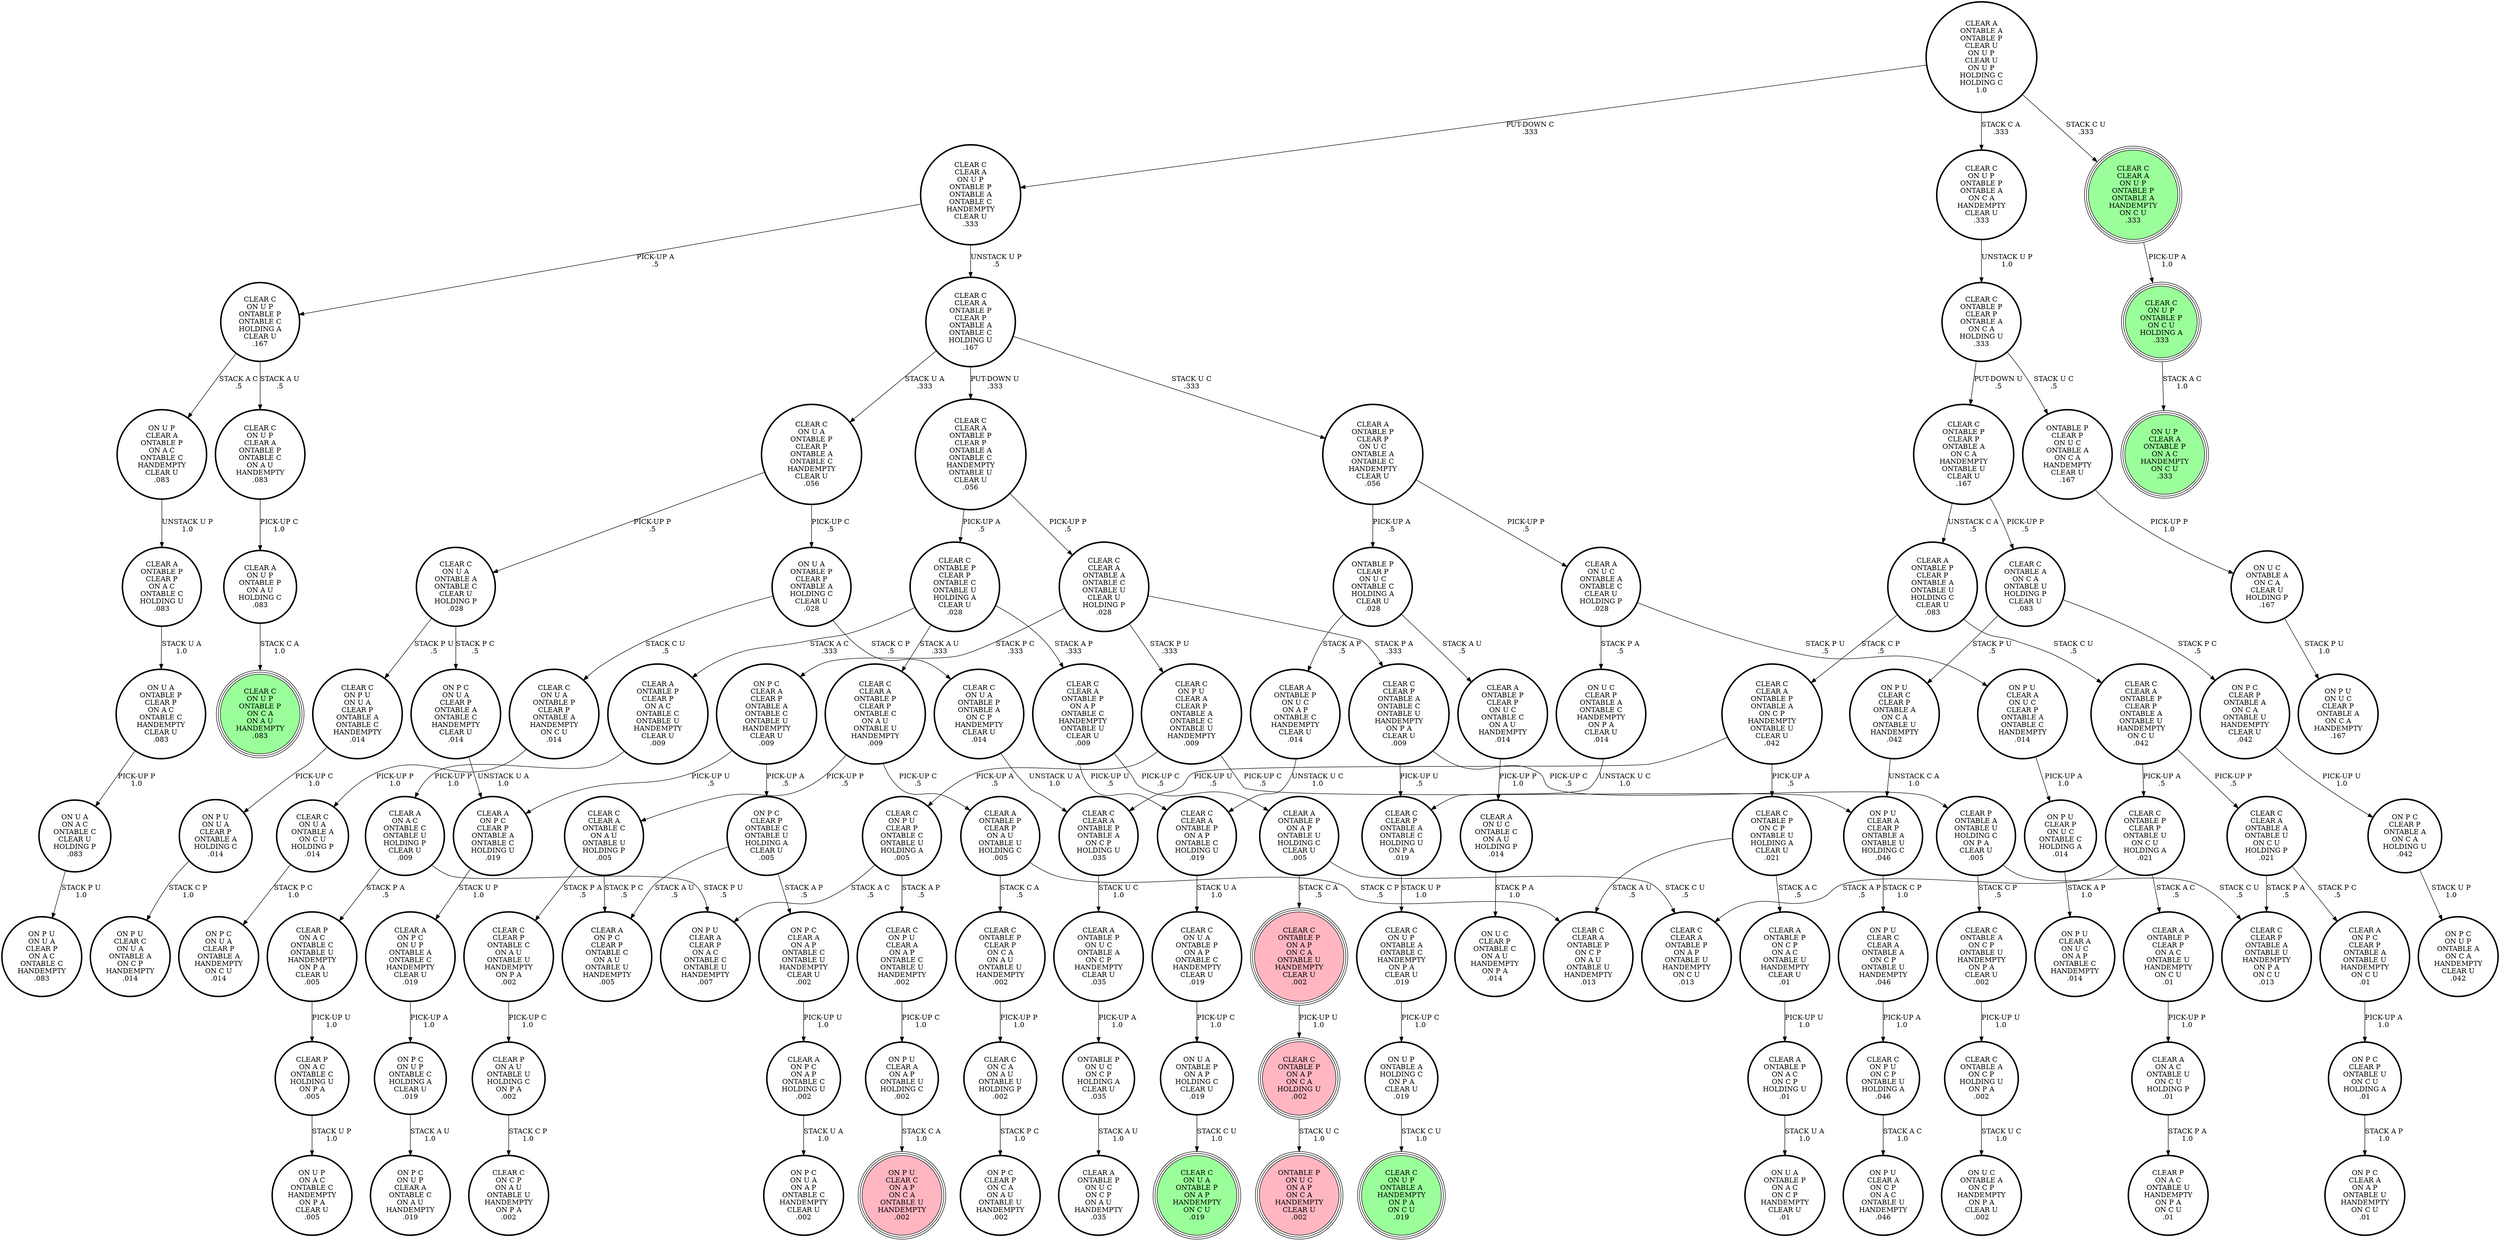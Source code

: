 digraph {
"ON U A\nONTABLE P\nCLEAR P\nONTABLE A\nHOLDING C\nCLEAR U\n.028\n" -> "CLEAR C\nON U A\nONTABLE P\nONTABLE A\nON C P\nHANDEMPTY\nCLEAR U\n.014\n"[label="STACK C P\n.5\n"];
"ON U A\nONTABLE P\nCLEAR P\nONTABLE A\nHOLDING C\nCLEAR U\n.028\n" -> "CLEAR C\nON U A\nONTABLE P\nCLEAR P\nONTABLE A\nHANDEMPTY\nON C U\n.014\n"[label="STACK C U\n.5\n"];
"ON P C\nON U A\nCLEAR P\nONTABLE A\nONTABLE C\nHANDEMPTY\nCLEAR U\n.014\n" -> "CLEAR A\nON P C\nCLEAR P\nONTABLE A\nONTABLE C\nHOLDING U\n.019\n"[label="UNSTACK U A\n1.0\n"];
"CLEAR A\nONTABLE P\nCLEAR P\nONTABLE A\nONTABLE U\nHOLDING C\nCLEAR U\n.083\n" -> "CLEAR C\nCLEAR A\nONTABLE P\nONTABLE A\nON C P\nHANDEMPTY\nONTABLE U\nCLEAR U\n.042\n"[label="STACK C P\n.5\n"];
"CLEAR A\nONTABLE P\nCLEAR P\nONTABLE A\nONTABLE U\nHOLDING C\nCLEAR U\n.083\n" -> "CLEAR C\nCLEAR A\nONTABLE P\nCLEAR P\nONTABLE A\nONTABLE U\nHANDEMPTY\nON C U\n.042\n"[label="STACK C U\n.5\n"];
"ON P U\nON U A\nCLEAR P\nONTABLE A\nHOLDING C\n.014\n" -> "ON P U\nCLEAR C\nON U A\nONTABLE A\nON C P\nHANDEMPTY\n.014\n"[label="STACK C P\n1.0\n"];
"CLEAR C\nCLEAR A\nONTABLE P\nCLEAR P\nONTABLE C\nON A U\nONTABLE U\nHANDEMPTY\n.009\n" -> "CLEAR A\nONTABLE P\nCLEAR P\nON A U\nONTABLE U\nHOLDING C\n.005\n"[label="PICK-UP C\n.5\n"];
"CLEAR C\nCLEAR A\nONTABLE P\nCLEAR P\nONTABLE C\nON A U\nONTABLE U\nHANDEMPTY\n.009\n" -> "CLEAR C\nCLEAR A\nONTABLE C\nON A U\nONTABLE U\nHOLDING P\n.005\n"[label="PICK-UP P\n.5\n"];
"ON P C\nON U P\nONTABLE C\nHOLDING A\nCLEAR U\n.019\n" -> "ON P C\nON U P\nCLEAR A\nONTABLE C\nON A U\nHANDEMPTY\n.019\n"[label="STACK A U\n1.0\n"];
"CLEAR A\nONTABLE P\nON A P\nONTABLE U\nHOLDING C\nCLEAR U\n.005\n" -> "CLEAR C\nONTABLE P\nON A P\nON C A\nONTABLE U\nHANDEMPTY\nCLEAR U\n.002\n"[label="STACK C A\n.5\n"];
"CLEAR A\nONTABLE P\nON A P\nONTABLE U\nHOLDING C\nCLEAR U\n.005\n" -> "CLEAR C\nCLEAR A\nONTABLE P\nON A P\nONTABLE U\nHANDEMPTY\nON C U\n.013\n"[label="STACK C U\n.5\n"];
"CLEAR C\nONTABLE A\nON C P\nHOLDING U\nON P A\n.002\n" -> "ON U C\nONTABLE A\nON C P\nHANDEMPTY\nON P A\nCLEAR U\n.002\n"[label="STACK U C\n1.0\n"];
"CLEAR C\nCLEAR A\nON U P\nONTABLE P\nONTABLE A\nONTABLE C\nHANDEMPTY\nCLEAR U\n.333\n" -> "CLEAR C\nON U P\nONTABLE P\nONTABLE C\nHOLDING A\nCLEAR U\n.167\n"[label="PICK-UP A\n.5\n"];
"CLEAR C\nCLEAR A\nON U P\nONTABLE P\nONTABLE A\nONTABLE C\nHANDEMPTY\nCLEAR U\n.333\n" -> "CLEAR C\nCLEAR A\nONTABLE P\nCLEAR P\nONTABLE A\nONTABLE C\nHOLDING U\n.167\n"[label="UNSTACK U P\n.5\n"];
"CLEAR A\nONTABLE P\nCLEAR P\nON U C\nONTABLE C\nON A U\nHANDEMPTY\n.014\n" -> "CLEAR A\nON U C\nONTABLE C\nON A U\nHOLDING P\n.014\n"[label="PICK-UP P\n1.0\n"];
"CLEAR C\nONTABLE P\nON C P\nONTABLE U\nHOLDING A\nCLEAR U\n.021\n" -> "CLEAR C\nCLEAR A\nONTABLE P\nON C P\nON A U\nONTABLE U\nHANDEMPTY\n.013\n"[label="STACK A U\n.5\n"];
"CLEAR C\nONTABLE P\nON C P\nONTABLE U\nHOLDING A\nCLEAR U\n.021\n" -> "CLEAR A\nONTABLE P\nON C P\nON A C\nONTABLE U\nHANDEMPTY\nCLEAR U\n.01\n"[label="STACK A C\n.5\n"];
"CLEAR C\nON U P\nONTABLE P\nONTABLE C\nHOLDING A\nCLEAR U\n.167\n" -> "CLEAR C\nON U P\nCLEAR A\nONTABLE P\nONTABLE C\nON A U\nHANDEMPTY\n.083\n"[label="STACK A U\n.5\n"];
"CLEAR C\nON U P\nONTABLE P\nONTABLE C\nHOLDING A\nCLEAR U\n.167\n" -> "ON U P\nCLEAR A\nONTABLE P\nON A C\nONTABLE C\nHANDEMPTY\nCLEAR U\n.083\n"[label="STACK A C\n.5\n"];
"CLEAR A\nONTABLE P\nCLEAR P\nON U C\nONTABLE A\nONTABLE C\nHANDEMPTY\nCLEAR U\n.056\n" -> "ONTABLE P\nCLEAR P\nON U C\nONTABLE C\nHOLDING A\nCLEAR U\n.028\n"[label="PICK-UP A\n.5\n"];
"CLEAR A\nONTABLE P\nCLEAR P\nON U C\nONTABLE A\nONTABLE C\nHANDEMPTY\nCLEAR U\n.056\n" -> "CLEAR A\nON U C\nONTABLE A\nONTABLE C\nCLEAR U\nHOLDING P\n.028\n"[label="PICK-UP P\n.5\n"];
"CLEAR C\nCLEAR P\nONTABLE C\nON A U\nONTABLE U\nHANDEMPTY\nON P A\n.002\n" -> "CLEAR P\nON A U\nONTABLE U\nHOLDING C\nON P A\n.002\n"[label="PICK-UP C\n1.0\n"];
"CLEAR A\nONTABLE P\nON U C\nONTABLE A\nON C P\nHANDEMPTY\nCLEAR U\n.035\n" -> "ONTABLE P\nON U C\nON C P\nHOLDING A\nCLEAR U\n.035\n"[label="PICK-UP A\n1.0\n"];
"ONTABLE P\nCLEAR P\nON U C\nONTABLE A\nON C A\nHANDEMPTY\nCLEAR U\n.167\n" -> "ON U C\nONTABLE A\nON C A\nCLEAR U\nHOLDING P\n.167\n"[label="PICK-UP P\n1.0\n"];
"CLEAR A\nONTABLE P\nCLEAR P\nON A C\nONTABLE C\nHOLDING U\n.083\n" -> "ON U A\nONTABLE P\nCLEAR P\nON A C\nONTABLE C\nHANDEMPTY\nCLEAR U\n.083\n"[label="STACK U A\n1.0\n"];
"ON P C\nCLEAR P\nONTABLE C\nONTABLE U\nHOLDING A\nCLEAR U\n.005\n" -> "CLEAR A\nON P C\nCLEAR P\nONTABLE C\nON A U\nONTABLE U\nHANDEMPTY\n.005\n"[label="STACK A U\n.5\n"];
"ON P C\nCLEAR P\nONTABLE C\nONTABLE U\nHOLDING A\nCLEAR U\n.005\n" -> "ON P C\nCLEAR A\nON A P\nONTABLE C\nONTABLE U\nHANDEMPTY\nCLEAR U\n.002\n"[label="STACK A P\n.5\n"];
"CLEAR C\nONTABLE P\nCLEAR P\nONTABLE A\nON C A\nHANDEMPTY\nONTABLE U\nCLEAR U\n.167\n" -> "CLEAR A\nONTABLE P\nCLEAR P\nONTABLE A\nONTABLE U\nHOLDING C\nCLEAR U\n.083\n"[label="UNSTACK C A\n.5\n"];
"CLEAR C\nONTABLE P\nCLEAR P\nONTABLE A\nON C A\nHANDEMPTY\nONTABLE U\nCLEAR U\n.167\n" -> "CLEAR C\nONTABLE A\nON C A\nONTABLE U\nHOLDING P\nCLEAR U\n.083\n"[label="PICK-UP P\n.5\n"];
"CLEAR C\nON U A\nONTABLE P\nCLEAR P\nONTABLE A\nONTABLE C\nHANDEMPTY\nCLEAR U\n.056\n" -> "CLEAR C\nON U A\nONTABLE A\nONTABLE C\nCLEAR U\nHOLDING P\n.028\n"[label="PICK-UP P\n.5\n"];
"CLEAR C\nON U A\nONTABLE P\nCLEAR P\nONTABLE A\nONTABLE C\nHANDEMPTY\nCLEAR U\n.056\n" -> "ON U A\nONTABLE P\nCLEAR P\nONTABLE A\nHOLDING C\nCLEAR U\n.028\n"[label="PICK-UP C\n.5\n"];
"CLEAR C\nONTABLE P\nCLEAR P\nONTABLE U\nON C U\nHOLDING A\n.021\n" -> "CLEAR C\nCLEAR A\nONTABLE P\nON A P\nONTABLE U\nHANDEMPTY\nON C U\n.013\n"[label="STACK A P\n.5\n"];
"CLEAR C\nONTABLE P\nCLEAR P\nONTABLE U\nON C U\nHOLDING A\n.021\n" -> "CLEAR A\nONTABLE P\nCLEAR P\nON A C\nONTABLE U\nHANDEMPTY\nON C U\n.01\n"[label="STACK A C\n.5\n"];
"CLEAR C\nON U A\nONTABLE P\nCLEAR P\nONTABLE A\nHANDEMPTY\nON C U\n.014\n" -> "CLEAR C\nON U A\nONTABLE A\nON C U\nHOLDING P\n.014\n"[label="PICK-UP P\n1.0\n"];
"ON U A\nONTABLE P\nON A P\nHOLDING C\nCLEAR U\n.019\n" -> "CLEAR C\nON U A\nONTABLE P\nON A P\nHANDEMPTY\nON C U\n.019\n"[label="STACK C U\n1.0\n"];
"ON P C\nCLEAR A\nON A P\nONTABLE C\nONTABLE U\nHANDEMPTY\nCLEAR U\n.002\n" -> "CLEAR A\nON P C\nON A P\nONTABLE C\nHOLDING U\n.002\n"[label="PICK-UP U\n1.0\n"];
"CLEAR C\nON U P\nONTABLE P\nON C U\nHOLDING A\n.333\n" -> "ON U P\nCLEAR A\nONTABLE P\nON A C\nHANDEMPTY\nON C U\n.333\n"[label="STACK A C\n1.0\n"];
"CLEAR P\nONTABLE A\nONTABLE U\nHOLDING C\nON P A\nCLEAR U\n.005\n" -> "CLEAR C\nCLEAR P\nONTABLE A\nONTABLE U\nHANDEMPTY\nON P A\nON C U\n.013\n"[label="STACK C U\n.5\n"];
"CLEAR P\nONTABLE A\nONTABLE U\nHOLDING C\nON P A\nCLEAR U\n.005\n" -> "CLEAR C\nONTABLE A\nON C P\nONTABLE U\nHANDEMPTY\nON P A\nCLEAR U\n.002\n"[label="STACK C P\n.5\n"];
"CLEAR C\nON U A\nONTABLE A\nONTABLE C\nCLEAR U\nHOLDING P\n.028\n" -> "ON P C\nON U A\nCLEAR P\nONTABLE A\nONTABLE C\nHANDEMPTY\nCLEAR U\n.014\n"[label="STACK P C\n.5\n"];
"CLEAR C\nON U A\nONTABLE A\nONTABLE C\nCLEAR U\nHOLDING P\n.028\n" -> "CLEAR C\nON P U\nON U A\nCLEAR P\nONTABLE A\nONTABLE C\nHANDEMPTY\n.014\n"[label="STACK P U\n.5\n"];
"CLEAR C\nCLEAR A\nON U P\nONTABLE P\nONTABLE A\nHANDEMPTY\nON C U\n.333\n" -> "CLEAR C\nON U P\nONTABLE P\nON C U\nHOLDING A\n.333\n"[label="PICK-UP A\n1.0\n"];
"CLEAR C\nCLEAR A\nONTABLE P\nON A P\nONTABLE C\nHANDEMPTY\nONTABLE U\nCLEAR U\n.009\n" -> "CLEAR C\nCLEAR A\nONTABLE P\nON A P\nONTABLE C\nHOLDING U\n.019\n"[label="PICK-UP U\n.5\n"];
"CLEAR C\nCLEAR A\nONTABLE P\nON A P\nONTABLE C\nHANDEMPTY\nONTABLE U\nCLEAR U\n.009\n" -> "CLEAR A\nONTABLE P\nON A P\nONTABLE U\nHOLDING C\nCLEAR U\n.005\n"[label="PICK-UP C\n.5\n"];
"CLEAR C\nON U P\nONTABLE A\nONTABLE C\nHANDEMPTY\nON P A\nCLEAR U\n.019\n" -> "ON U P\nONTABLE A\nHOLDING C\nON P A\nCLEAR U\n.019\n"[label="PICK-UP C\n1.0\n"];
"CLEAR C\nCLEAR A\nONTABLE P\nCLEAR P\nONTABLE A\nONTABLE C\nHANDEMPTY\nONTABLE U\nCLEAR U\n.056\n" -> "CLEAR C\nONTABLE P\nCLEAR P\nONTABLE C\nONTABLE U\nHOLDING A\nCLEAR U\n.028\n"[label="PICK-UP A\n.5\n"];
"CLEAR C\nCLEAR A\nONTABLE P\nCLEAR P\nONTABLE A\nONTABLE C\nHANDEMPTY\nONTABLE U\nCLEAR U\n.056\n" -> "CLEAR C\nCLEAR A\nONTABLE A\nONTABLE C\nONTABLE U\nCLEAR U\nHOLDING P\n.028\n"[label="PICK-UP P\n.5\n"];
"CLEAR C\nCLEAR P\nONTABLE A\nONTABLE C\nHOLDING U\nON P A\n.019\n" -> "CLEAR C\nON U P\nONTABLE A\nONTABLE C\nHANDEMPTY\nON P A\nCLEAR U\n.019\n"[label="STACK U P\n1.0\n"];
"ON P C\nCLEAR P\nONTABLE A\nON C A\nHOLDING U\n.042\n" -> "ON P C\nON U P\nONTABLE A\nON C A\nHANDEMPTY\nCLEAR U\n.042\n"[label="STACK U P\n1.0\n"];
"CLEAR C\nON P U\nON U A\nCLEAR P\nONTABLE A\nONTABLE C\nHANDEMPTY\n.014\n" -> "ON P U\nON U A\nCLEAR P\nONTABLE A\nHOLDING C\n.014\n"[label="PICK-UP C\n1.0\n"];
"CLEAR C\nCLEAR A\nONTABLE P\nONTABLE A\nON C P\nHANDEMPTY\nONTABLE U\nCLEAR U\n.042\n" -> "CLEAR C\nCLEAR A\nONTABLE P\nONTABLE A\nON C P\nHOLDING U\n.035\n"[label="PICK-UP U\n.5\n"];
"CLEAR C\nCLEAR A\nONTABLE P\nONTABLE A\nON C P\nHANDEMPTY\nONTABLE U\nCLEAR U\n.042\n" -> "CLEAR C\nONTABLE P\nON C P\nONTABLE U\nHOLDING A\nCLEAR U\n.021\n"[label="PICK-UP A\n.5\n"];
"ON U A\nONTABLE P\nCLEAR P\nON A C\nONTABLE C\nHANDEMPTY\nCLEAR U\n.083\n" -> "ON U A\nON A C\nONTABLE C\nCLEAR U\nHOLDING P\n.083\n"[label="PICK-UP P\n1.0\n"];
"ON U P\nONTABLE A\nHOLDING C\nON P A\nCLEAR U\n.019\n" -> "CLEAR C\nON U P\nONTABLE A\nHANDEMPTY\nON P A\nON C U\n.019\n"[label="STACK C U\n1.0\n"];
"ON U P\nCLEAR A\nONTABLE P\nON A C\nONTABLE C\nHANDEMPTY\nCLEAR U\n.083\n" -> "CLEAR A\nONTABLE P\nCLEAR P\nON A C\nONTABLE C\nHOLDING U\n.083\n"[label="UNSTACK U P\n1.0\n"];
"CLEAR A\nON U C\nONTABLE C\nON A U\nHOLDING P\n.014\n" -> "ON U C\nCLEAR P\nONTABLE C\nON A U\nHANDEMPTY\nON P A\n.014\n"[label="STACK P A\n1.0\n"];
"CLEAR A\nONTABLE P\nCLEAR P\nON A U\nONTABLE U\nHOLDING C\n.005\n" -> "CLEAR C\nONTABLE P\nCLEAR P\nON C A\nON A U\nONTABLE U\nHANDEMPTY\n.002\n"[label="STACK C A\n.5\n"];
"CLEAR A\nONTABLE P\nCLEAR P\nON A U\nONTABLE U\nHOLDING C\n.005\n" -> "CLEAR C\nCLEAR A\nONTABLE P\nON C P\nON A U\nONTABLE U\nHANDEMPTY\n.013\n"[label="STACK C P\n.5\n"];
"CLEAR A\nONTABLE P\nCLEAR P\nON A C\nONTABLE U\nHANDEMPTY\nON C U\n.01\n" -> "CLEAR A\nON A C\nONTABLE U\nON C U\nHOLDING P\n.01\n"[label="PICK-UP P\n1.0\n"];
"CLEAR C\nONTABLE P\nON A P\nON C A\nONTABLE U\nHANDEMPTY\nCLEAR U\n.002\n" -> "CLEAR C\nONTABLE P\nON A P\nON C A\nHOLDING U\n.002\n"[label="PICK-UP U\n1.0\n"];
"CLEAR C\nON U A\nONTABLE P\nON A P\nONTABLE C\nHANDEMPTY\nCLEAR U\n.019\n" -> "ON U A\nONTABLE P\nON A P\nHOLDING C\nCLEAR U\n.019\n"[label="PICK-UP C\n1.0\n"];
"CLEAR C\nCLEAR A\nONTABLE A\nONTABLE U\nON C U\nHOLDING P\n.021\n" -> "CLEAR A\nON P C\nCLEAR P\nONTABLE A\nONTABLE U\nHANDEMPTY\nON C U\n.01\n"[label="STACK P C\n.5\n"];
"CLEAR C\nCLEAR A\nONTABLE A\nONTABLE U\nON C U\nHOLDING P\n.021\n" -> "CLEAR C\nCLEAR P\nONTABLE A\nONTABLE U\nHANDEMPTY\nON P A\nON C U\n.013\n"[label="STACK P A\n.5\n"];
"ON P U\nCLEAR C\nCLEAR A\nONTABLE A\nON C P\nONTABLE U\nHANDEMPTY\n.046\n" -> "CLEAR C\nON P U\nON C P\nONTABLE U\nHOLDING A\n.046\n"[label="PICK-UP A\n1.0\n"];
"CLEAR A\nON P C\nON U P\nONTABLE A\nONTABLE C\nHANDEMPTY\nCLEAR U\n.019\n" -> "ON P C\nON U P\nONTABLE C\nHOLDING A\nCLEAR U\n.019\n"[label="PICK-UP A\n1.0\n"];
"ONTABLE P\nCLEAR P\nON U C\nONTABLE C\nHOLDING A\nCLEAR U\n.028\n" -> "CLEAR A\nONTABLE P\nON U C\nON A P\nONTABLE C\nHANDEMPTY\nCLEAR U\n.014\n"[label="STACK A P\n.5\n"];
"ONTABLE P\nCLEAR P\nON U C\nONTABLE C\nHOLDING A\nCLEAR U\n.028\n" -> "CLEAR A\nONTABLE P\nCLEAR P\nON U C\nONTABLE C\nON A U\nHANDEMPTY\n.014\n"[label="STACK A U\n.5\n"];
"CLEAR C\nCLEAR A\nONTABLE P\nON A P\nONTABLE C\nHOLDING U\n.019\n" -> "CLEAR C\nON U A\nONTABLE P\nON A P\nONTABLE C\nHANDEMPTY\nCLEAR U\n.019\n"[label="STACK U A\n1.0\n"];
"CLEAR A\nONTABLE P\nON U C\nON A P\nONTABLE C\nHANDEMPTY\nCLEAR U\n.014\n" -> "CLEAR C\nCLEAR A\nONTABLE P\nON A P\nONTABLE C\nHOLDING U\n.019\n"[label="UNSTACK U C\n1.0\n"];
"CLEAR C\nCLEAR A\nONTABLE C\nON A U\nONTABLE U\nHOLDING P\n.005\n" -> "CLEAR C\nCLEAR P\nONTABLE C\nON A U\nONTABLE U\nHANDEMPTY\nON P A\n.002\n"[label="STACK P A\n.5\n"];
"CLEAR C\nCLEAR A\nONTABLE C\nON A U\nONTABLE U\nHOLDING P\n.005\n" -> "CLEAR A\nON P C\nCLEAR P\nONTABLE C\nON A U\nONTABLE U\nHANDEMPTY\n.005\n"[label="STACK P C\n.5\n"];
"CLEAR P\nON A U\nONTABLE U\nHOLDING C\nON P A\n.002\n" -> "CLEAR C\nON C P\nON A U\nONTABLE U\nHANDEMPTY\nON P A\n.002\n"[label="STACK C P\n1.0\n"];
"CLEAR C\nON P U\nON C P\nONTABLE U\nHOLDING A\n.046\n" -> "ON P U\nCLEAR A\nON C P\nON A C\nONTABLE U\nHANDEMPTY\n.046\n"[label="STACK A C\n1.0\n"];
"CLEAR C\nCLEAR A\nONTABLE P\nCLEAR P\nONTABLE A\nONTABLE U\nHANDEMPTY\nON C U\n.042\n" -> "CLEAR C\nCLEAR A\nONTABLE A\nONTABLE U\nON C U\nHOLDING P\n.021\n"[label="PICK-UP P\n.5\n"];
"CLEAR C\nCLEAR A\nONTABLE P\nCLEAR P\nONTABLE A\nONTABLE U\nHANDEMPTY\nON C U\n.042\n" -> "CLEAR C\nONTABLE P\nCLEAR P\nONTABLE U\nON C U\nHOLDING A\n.021\n"[label="PICK-UP A\n.5\n"];
"ON U C\nONTABLE A\nON C A\nCLEAR U\nHOLDING P\n.167\n" -> "ON P U\nON U C\nCLEAR P\nONTABLE A\nON C A\nHANDEMPTY\n.167\n"[label="STACK P U\n1.0\n"];
"CLEAR A\nONTABLE P\nCLEAR P\nON A C\nONTABLE C\nONTABLE U\nHANDEMPTY\nCLEAR U\n.009\n" -> "CLEAR A\nON A C\nONTABLE C\nONTABLE U\nHOLDING P\nCLEAR U\n.009\n"[label="PICK-UP P\n1.0\n"];
"CLEAR C\nONTABLE P\nCLEAR P\nONTABLE C\nONTABLE U\nHOLDING A\nCLEAR U\n.028\n" -> "CLEAR A\nONTABLE P\nCLEAR P\nON A C\nONTABLE C\nONTABLE U\nHANDEMPTY\nCLEAR U\n.009\n"[label="STACK A C\n.333\n"];
"CLEAR C\nONTABLE P\nCLEAR P\nONTABLE C\nONTABLE U\nHOLDING A\nCLEAR U\n.028\n" -> "CLEAR C\nCLEAR A\nONTABLE P\nON A P\nONTABLE C\nHANDEMPTY\nONTABLE U\nCLEAR U\n.009\n"[label="STACK A P\n.333\n"];
"CLEAR C\nONTABLE P\nCLEAR P\nONTABLE C\nONTABLE U\nHOLDING A\nCLEAR U\n.028\n" -> "CLEAR C\nCLEAR A\nONTABLE P\nCLEAR P\nONTABLE C\nON A U\nONTABLE U\nHANDEMPTY\n.009\n"[label="STACK A U\n.333\n"];
"ON P U\nCLEAR C\nCLEAR P\nONTABLE A\nON C A\nONTABLE U\nHANDEMPTY\n.042\n" -> "ON P U\nCLEAR A\nCLEAR P\nONTABLE A\nONTABLE U\nHOLDING C\n.046\n"[label="UNSTACK C A\n1.0\n"];
"ON P U\nCLEAR A\nON U C\nCLEAR P\nONTABLE A\nONTABLE C\nHANDEMPTY\n.014\n" -> "ON P U\nCLEAR P\nON U C\nONTABLE C\nHOLDING A\n.014\n"[label="PICK-UP A\n1.0\n"];
"CLEAR C\nON P U\nCLEAR A\nON A P\nONTABLE C\nONTABLE U\nHANDEMPTY\n.002\n" -> "ON P U\nCLEAR A\nON A P\nONTABLE U\nHOLDING C\n.002\n"[label="PICK-UP C\n1.0\n"];
"CLEAR A\nON U C\nONTABLE A\nONTABLE C\nCLEAR U\nHOLDING P\n.028\n" -> "ON P U\nCLEAR A\nON U C\nCLEAR P\nONTABLE A\nONTABLE C\nHANDEMPTY\n.014\n"[label="STACK P U\n.5\n"];
"CLEAR A\nON U C\nONTABLE A\nONTABLE C\nCLEAR U\nHOLDING P\n.028\n" -> "ON U C\nCLEAR P\nONTABLE A\nONTABLE C\nHANDEMPTY\nON P A\nCLEAR U\n.014\n"[label="STACK P A\n.5\n"];
"CLEAR A\nON P C\nON A P\nONTABLE C\nHOLDING U\n.002\n" -> "ON P C\nON U A\nON A P\nONTABLE C\nHANDEMPTY\nCLEAR U\n.002\n"[label="STACK U A\n1.0\n"];
"CLEAR C\nON U P\nONTABLE P\nONTABLE A\nON C A\nHANDEMPTY\nCLEAR U\n.333\n" -> "CLEAR C\nONTABLE P\nCLEAR P\nONTABLE A\nON C A\nHOLDING U\n.333\n"[label="UNSTACK U P\n1.0\n"];
"CLEAR C\nON U A\nONTABLE A\nON C U\nHOLDING P\n.014\n" -> "ON P C\nON U A\nCLEAR P\nONTABLE A\nHANDEMPTY\nON C U\n.014\n"[label="STACK P C\n1.0\n"];
"CLEAR C\nONTABLE P\nON A P\nON C A\nHOLDING U\n.002\n" -> "ONTABLE P\nON U C\nON A P\nON C A\nHANDEMPTY\nCLEAR U\n.002\n"[label="STACK U C\n1.0\n"];
"CLEAR A\nONTABLE P\nON C P\nON A C\nONTABLE U\nHANDEMPTY\nCLEAR U\n.01\n" -> "CLEAR A\nONTABLE P\nON A C\nON C P\nHOLDING U\n.01\n"[label="PICK-UP U\n1.0\n"];
"CLEAR P\nON A C\nONTABLE C\nHOLDING U\nON P A\n.005\n" -> "ON U P\nON A C\nONTABLE C\nHANDEMPTY\nON P A\nCLEAR U\n.005\n"[label="STACK U P\n1.0\n"];
"CLEAR P\nON A C\nONTABLE C\nONTABLE U\nHANDEMPTY\nON P A\nCLEAR U\n.005\n" -> "CLEAR P\nON A C\nONTABLE C\nHOLDING U\nON P A\n.005\n"[label="PICK-UP U\n1.0\n"];
"CLEAR C\nONTABLE A\nON C A\nONTABLE U\nHOLDING P\nCLEAR U\n.083\n" -> "ON P C\nCLEAR P\nONTABLE A\nON C A\nONTABLE U\nHANDEMPTY\nCLEAR U\n.042\n"[label="STACK P C\n.5\n"];
"CLEAR C\nONTABLE A\nON C A\nONTABLE U\nHOLDING P\nCLEAR U\n.083\n" -> "ON P U\nCLEAR C\nCLEAR P\nONTABLE A\nON C A\nONTABLE U\nHANDEMPTY\n.042\n"[label="STACK P U\n.5\n"];
"CLEAR A\nON U P\nONTABLE P\nON A U\nHOLDING C\n.083\n" -> "CLEAR C\nON U P\nONTABLE P\nON C A\nON A U\nHANDEMPTY\n.083\n"[label="STACK C A\n1.0\n"];
"CLEAR C\nONTABLE A\nON C P\nONTABLE U\nHANDEMPTY\nON P A\nCLEAR U\n.002\n" -> "CLEAR C\nONTABLE A\nON C P\nHOLDING U\nON P A\n.002\n"[label="PICK-UP U\n1.0\n"];
"CLEAR C\nON U A\nONTABLE P\nONTABLE A\nON C P\nHANDEMPTY\nCLEAR U\n.014\n" -> "CLEAR C\nCLEAR A\nONTABLE P\nONTABLE A\nON C P\nHOLDING U\n.035\n"[label="UNSTACK U A\n1.0\n"];
"ON P C\nCLEAR P\nONTABLE U\nON C U\nHOLDING A\n.01\n" -> "ON P C\nCLEAR A\nON A P\nONTABLE U\nHANDEMPTY\nON C U\n.01\n"[label="STACK A P\n1.0\n"];
"CLEAR C\nCLEAR P\nONTABLE A\nONTABLE C\nONTABLE U\nHANDEMPTY\nON P A\nCLEAR U\n.009\n" -> "CLEAR C\nCLEAR P\nONTABLE A\nONTABLE C\nHOLDING U\nON P A\n.019\n"[label="PICK-UP U\n.5\n"];
"CLEAR C\nCLEAR P\nONTABLE A\nONTABLE C\nONTABLE U\nHANDEMPTY\nON P A\nCLEAR U\n.009\n" -> "CLEAR P\nONTABLE A\nONTABLE U\nHOLDING C\nON P A\nCLEAR U\n.005\n"[label="PICK-UP C\n.5\n"];
"CLEAR C\nCLEAR A\nONTABLE P\nONTABLE A\nON C P\nHOLDING U\n.035\n" -> "CLEAR A\nONTABLE P\nON U C\nONTABLE A\nON C P\nHANDEMPTY\nCLEAR U\n.035\n"[label="STACK U C\n1.0\n"];
"CLEAR C\nON C A\nON A U\nONTABLE U\nHOLDING P\n.002\n" -> "ON P C\nCLEAR P\nON C A\nON A U\nONTABLE U\nHANDEMPTY\n.002\n"[label="STACK P C\n1.0\n"];
"CLEAR C\nCLEAR A\nONTABLE P\nCLEAR P\nONTABLE A\nONTABLE C\nHOLDING U\n.167\n" -> "CLEAR C\nON U A\nONTABLE P\nCLEAR P\nONTABLE A\nONTABLE C\nHANDEMPTY\nCLEAR U\n.056\n"[label="STACK U A\n.333\n"];
"CLEAR C\nCLEAR A\nONTABLE P\nCLEAR P\nONTABLE A\nONTABLE C\nHOLDING U\n.167\n" -> "CLEAR C\nCLEAR A\nONTABLE P\nCLEAR P\nONTABLE A\nONTABLE C\nHANDEMPTY\nONTABLE U\nCLEAR U\n.056\n"[label="PUT-DOWN U\n.333\n"];
"CLEAR C\nCLEAR A\nONTABLE P\nCLEAR P\nONTABLE A\nONTABLE C\nHOLDING U\n.167\n" -> "CLEAR A\nONTABLE P\nCLEAR P\nON U C\nONTABLE A\nONTABLE C\nHANDEMPTY\nCLEAR U\n.056\n"[label="STACK U C\n.333\n"];
"CLEAR C\nCLEAR A\nONTABLE A\nONTABLE C\nONTABLE U\nCLEAR U\nHOLDING P\n.028\n" -> "CLEAR C\nCLEAR P\nONTABLE A\nONTABLE C\nONTABLE U\nHANDEMPTY\nON P A\nCLEAR U\n.009\n"[label="STACK P A\n.333\n"];
"CLEAR C\nCLEAR A\nONTABLE A\nONTABLE C\nONTABLE U\nCLEAR U\nHOLDING P\n.028\n" -> "CLEAR C\nON P U\nCLEAR A\nCLEAR P\nONTABLE A\nONTABLE C\nONTABLE U\nHANDEMPTY\n.009\n"[label="STACK P U\n.333\n"];
"CLEAR C\nCLEAR A\nONTABLE A\nONTABLE C\nONTABLE U\nCLEAR U\nHOLDING P\n.028\n" -> "ON P C\nCLEAR A\nCLEAR P\nONTABLE A\nONTABLE C\nONTABLE U\nHANDEMPTY\nCLEAR U\n.009\n"[label="STACK P C\n.333\n"];
"ON P U\nCLEAR P\nON U C\nONTABLE C\nHOLDING A\n.014\n" -> "ON P U\nCLEAR A\nON U C\nON A P\nONTABLE C\nHANDEMPTY\n.014\n"[label="STACK A P\n1.0\n"];
"ON U A\nON A C\nONTABLE C\nCLEAR U\nHOLDING P\n.083\n" -> "ON P U\nON U A\nCLEAR P\nON A C\nONTABLE C\nHANDEMPTY\n.083\n"[label="STACK P U\n1.0\n"];
"CLEAR C\nON P U\nCLEAR P\nONTABLE C\nONTABLE U\nHOLDING A\n.005\n" -> "CLEAR C\nON P U\nCLEAR A\nON A P\nONTABLE C\nONTABLE U\nHANDEMPTY\n.002\n"[label="STACK A P\n.5\n"];
"CLEAR C\nON P U\nCLEAR P\nONTABLE C\nONTABLE U\nHOLDING A\n.005\n" -> "ON P U\nCLEAR A\nCLEAR P\nON A C\nONTABLE C\nONTABLE U\nHANDEMPTY\n.007\n"[label="STACK A C\n.5\n"];
"CLEAR C\nONTABLE P\nCLEAR P\nONTABLE A\nON C A\nHOLDING U\n.333\n" -> "ONTABLE P\nCLEAR P\nON U C\nONTABLE A\nON C A\nHANDEMPTY\nCLEAR U\n.167\n"[label="STACK U C\n.5\n"];
"CLEAR C\nONTABLE P\nCLEAR P\nONTABLE A\nON C A\nHOLDING U\n.333\n" -> "CLEAR C\nONTABLE P\nCLEAR P\nONTABLE A\nON C A\nHANDEMPTY\nONTABLE U\nCLEAR U\n.167\n"[label="PUT-DOWN U\n.5\n"];
"CLEAR A\nON A C\nONTABLE U\nON C U\nHOLDING P\n.01\n" -> "CLEAR P\nON A C\nONTABLE U\nHANDEMPTY\nON P A\nON C U\n.01\n"[label="STACK P A\n1.0\n"];
"CLEAR A\nONTABLE A\nONTABLE P\nCLEAR U\nON U P\nCLEAR U\nON U P\nHOLDING C\nHOLDING C\n1.0\n" -> "CLEAR C\nON U P\nONTABLE P\nONTABLE A\nON C A\nHANDEMPTY\nCLEAR U\n.333\n"[label="STACK C A\n.333\n"];
"CLEAR A\nONTABLE A\nONTABLE P\nCLEAR U\nON U P\nCLEAR U\nON U P\nHOLDING C\nHOLDING C\n1.0\n" -> "CLEAR C\nCLEAR A\nON U P\nONTABLE P\nONTABLE A\nONTABLE C\nHANDEMPTY\nCLEAR U\n.333\n"[label="PUT-DOWN C\n.333\n"];
"CLEAR A\nONTABLE A\nONTABLE P\nCLEAR U\nON U P\nCLEAR U\nON U P\nHOLDING C\nHOLDING C\n1.0\n" -> "CLEAR C\nCLEAR A\nON U P\nONTABLE P\nONTABLE A\nHANDEMPTY\nON C U\n.333\n"[label="STACK C U\n.333\n"];
"ON P C\nCLEAR A\nCLEAR P\nONTABLE A\nONTABLE C\nONTABLE U\nHANDEMPTY\nCLEAR U\n.009\n" -> "CLEAR A\nON P C\nCLEAR P\nONTABLE A\nONTABLE C\nHOLDING U\n.019\n"[label="PICK-UP U\n.5\n"];
"ON P C\nCLEAR A\nCLEAR P\nONTABLE A\nONTABLE C\nONTABLE U\nHANDEMPTY\nCLEAR U\n.009\n" -> "ON P C\nCLEAR P\nONTABLE C\nONTABLE U\nHOLDING A\nCLEAR U\n.005\n"[label="PICK-UP A\n.5\n"];
"ON U C\nCLEAR P\nONTABLE A\nONTABLE C\nHANDEMPTY\nON P A\nCLEAR U\n.014\n" -> "CLEAR C\nCLEAR P\nONTABLE A\nONTABLE C\nHOLDING U\nON P A\n.019\n"[label="UNSTACK U C\n1.0\n"];
"CLEAR A\nON A C\nONTABLE C\nONTABLE U\nHOLDING P\nCLEAR U\n.009\n" -> "CLEAR P\nON A C\nONTABLE C\nONTABLE U\nHANDEMPTY\nON P A\nCLEAR U\n.005\n"[label="STACK P A\n.5\n"];
"CLEAR A\nON A C\nONTABLE C\nONTABLE U\nHOLDING P\nCLEAR U\n.009\n" -> "ON P U\nCLEAR A\nCLEAR P\nON A C\nONTABLE C\nONTABLE U\nHANDEMPTY\n.007\n"[label="STACK P U\n.5\n"];
"ONTABLE P\nON U C\nON C P\nHOLDING A\nCLEAR U\n.035\n" -> "CLEAR A\nONTABLE P\nON U C\nON C P\nON A U\nHANDEMPTY\n.035\n"[label="STACK A U\n1.0\n"];
"ON P U\nCLEAR A\nCLEAR P\nONTABLE A\nONTABLE U\nHOLDING C\n.046\n" -> "ON P U\nCLEAR C\nCLEAR A\nONTABLE A\nON C P\nONTABLE U\nHANDEMPTY\n.046\n"[label="STACK C P\n1.0\n"];
"ON P C\nCLEAR P\nONTABLE A\nON C A\nONTABLE U\nHANDEMPTY\nCLEAR U\n.042\n" -> "ON P C\nCLEAR P\nONTABLE A\nON C A\nHOLDING U\n.042\n"[label="PICK-UP U\n1.0\n"];
"CLEAR C\nON U P\nCLEAR A\nONTABLE P\nONTABLE C\nON A U\nHANDEMPTY\n.083\n" -> "CLEAR A\nON U P\nONTABLE P\nON A U\nHOLDING C\n.083\n"[label="PICK-UP C\n1.0\n"];
"CLEAR A\nON P C\nCLEAR P\nONTABLE A\nONTABLE C\nHOLDING U\n.019\n" -> "CLEAR A\nON P C\nON U P\nONTABLE A\nONTABLE C\nHANDEMPTY\nCLEAR U\n.019\n"[label="STACK U P\n1.0\n"];
"CLEAR C\nONTABLE P\nCLEAR P\nON C A\nON A U\nONTABLE U\nHANDEMPTY\n.002\n" -> "CLEAR C\nON C A\nON A U\nONTABLE U\nHOLDING P\n.002\n"[label="PICK-UP P\n1.0\n"];
"CLEAR A\nONTABLE P\nON A C\nON C P\nHOLDING U\n.01\n" -> "ON U A\nONTABLE P\nON A C\nON C P\nHANDEMPTY\nCLEAR U\n.01\n"[label="STACK U A\n1.0\n"];
"ON P U\nCLEAR A\nON A P\nONTABLE U\nHOLDING C\n.002\n" -> "ON P U\nCLEAR C\nON A P\nON C A\nONTABLE U\nHANDEMPTY\n.002\n"[label="STACK C A\n1.0\n"];
"CLEAR A\nON P C\nCLEAR P\nONTABLE A\nONTABLE U\nHANDEMPTY\nON C U\n.01\n" -> "ON P C\nCLEAR P\nONTABLE U\nON C U\nHOLDING A\n.01\n"[label="PICK-UP A\n1.0\n"];
"CLEAR C\nON P U\nCLEAR A\nCLEAR P\nONTABLE A\nONTABLE C\nONTABLE U\nHANDEMPTY\n.009\n" -> "CLEAR C\nON P U\nCLEAR P\nONTABLE C\nONTABLE U\nHOLDING A\n.005\n"[label="PICK-UP A\n.5\n"];
"CLEAR C\nON P U\nCLEAR A\nCLEAR P\nONTABLE A\nONTABLE C\nONTABLE U\nHANDEMPTY\n.009\n" -> "ON P U\nCLEAR A\nCLEAR P\nONTABLE A\nONTABLE U\nHOLDING C\n.046\n"[label="PICK-UP C\n.5\n"];
"CLEAR C\nCLEAR A\nONTABLE P\nON A P\nONTABLE U\nHANDEMPTY\nON C U\n.013\n" [shape=circle, penwidth=3];
"ON U P\nCLEAR A\nONTABLE P\nON A C\nHANDEMPTY\nON C U\n.333\n" [shape=circle, style=filled, fillcolor=palegreen1, peripheries=3];
"ON P U\nCLEAR A\nON U C\nON A P\nONTABLE C\nHANDEMPTY\n.014\n" [shape=circle, penwidth=3];
"CLEAR C\nON U A\nONTABLE P\nON A P\nHANDEMPTY\nON C U\n.019\n" [shape=circle, style=filled, fillcolor=palegreen1, peripheries=3];
"ON P U\nCLEAR C\nON A P\nON C A\nONTABLE U\nHANDEMPTY\n.002\n" [shape=circle, style=filled, fillcolor=lightpink, peripheries=3];
"CLEAR C\nCLEAR P\nONTABLE A\nONTABLE U\nHANDEMPTY\nON P A\nON C U\n.013\n" [shape=circle, penwidth=3];
"CLEAR P\nON A C\nONTABLE U\nHANDEMPTY\nON P A\nON C U\n.01\n" [shape=circle, penwidth=3];
"CLEAR A\nONTABLE P\nON U C\nON C P\nON A U\nHANDEMPTY\n.035\n" [shape=circle, penwidth=3];
"ON U A\nONTABLE P\nON A C\nON C P\nHANDEMPTY\nCLEAR U\n.01\n" [shape=circle, penwidth=3];
"ON P U\nCLEAR C\nON U A\nONTABLE A\nON C P\nHANDEMPTY\n.014\n" [shape=circle, penwidth=3];
"ON P C\nON U A\nON A P\nONTABLE C\nHANDEMPTY\nCLEAR U\n.002\n" [shape=circle, penwidth=3];
"ON P C\nON U A\nCLEAR P\nONTABLE A\nHANDEMPTY\nON C U\n.014\n" [shape=circle, penwidth=3];
"ON P U\nON U C\nCLEAR P\nONTABLE A\nON C A\nHANDEMPTY\n.167\n" [shape=circle, penwidth=3];
"CLEAR C\nCLEAR A\nONTABLE P\nON C P\nON A U\nONTABLE U\nHANDEMPTY\n.013\n" [shape=circle, penwidth=3];
"ON P U\nON U A\nCLEAR P\nON A C\nONTABLE C\nHANDEMPTY\n.083\n" [shape=circle, penwidth=3];
"ON P C\nON U P\nCLEAR A\nONTABLE C\nON A U\nHANDEMPTY\n.019\n" [shape=circle, penwidth=3];
"ON U P\nON A C\nONTABLE C\nHANDEMPTY\nON P A\nCLEAR U\n.005\n" [shape=circle, penwidth=3];
"ON P C\nON U P\nONTABLE A\nON C A\nHANDEMPTY\nCLEAR U\n.042\n" [shape=circle, penwidth=3];
"CLEAR C\nON U P\nONTABLE A\nHANDEMPTY\nON P A\nON C U\n.019\n" [shape=circle, style=filled, fillcolor=palegreen1, peripheries=3];
"ON U C\nCLEAR P\nONTABLE C\nON A U\nHANDEMPTY\nON P A\n.014\n" [shape=circle, penwidth=3];
"ON P C\nCLEAR A\nON A P\nONTABLE U\nHANDEMPTY\nON C U\n.01\n" [shape=circle, penwidth=3];
"ON P U\nCLEAR A\nON C P\nON A C\nONTABLE U\nHANDEMPTY\n.046\n" [shape=circle, penwidth=3];
"ON P C\nCLEAR P\nON C A\nON A U\nONTABLE U\nHANDEMPTY\n.002\n" [shape=circle, penwidth=3];
"CLEAR A\nON P C\nCLEAR P\nONTABLE C\nON A U\nONTABLE U\nHANDEMPTY\n.005\n" [shape=circle, penwidth=3];
"CLEAR C\nON U P\nONTABLE P\nON C A\nON A U\nHANDEMPTY\n.083\n" [shape=circle, style=filled, fillcolor=palegreen1, peripheries=3];
"ON P U\nCLEAR A\nCLEAR P\nON A C\nONTABLE C\nONTABLE U\nHANDEMPTY\n.007\n" [shape=circle, penwidth=3];
"CLEAR C\nON C P\nON A U\nONTABLE U\nHANDEMPTY\nON P A\n.002\n" [shape=circle, penwidth=3];
"ONTABLE P\nON U C\nON A P\nON C A\nHANDEMPTY\nCLEAR U\n.002\n" [shape=circle, style=filled, fillcolor=lightpink, peripheries=3];
"ON U C\nONTABLE A\nON C P\nHANDEMPTY\nON P A\nCLEAR U\n.002\n" [shape=circle, penwidth=3];
"CLEAR C\nCLEAR A\nONTABLE P\nON A P\nONTABLE U\nHANDEMPTY\nON C U\n.013\n" [shape=circle, penwidth=3];
"ON U P\nCLEAR A\nONTABLE P\nON A C\nHANDEMPTY\nON C U\n.333\n" [shape=circle, style=filled, fillcolor=palegreen1, peripheries=3];
"CLEAR C\nCLEAR A\nONTABLE P\nONTABLE A\nON C P\nHOLDING U\n.035\n" [shape=circle, penwidth=3];
"ON P U\nON U A\nCLEAR P\nONTABLE A\nHOLDING C\n.014\n" [shape=circle, penwidth=3];
"ON P C\nCLEAR P\nONTABLE C\nONTABLE U\nHOLDING A\nCLEAR U\n.005\n" [shape=circle, penwidth=3];
"ON P C\nCLEAR P\nONTABLE A\nON C A\nONTABLE U\nHANDEMPTY\nCLEAR U\n.042\n" [shape=circle, penwidth=3];
"CLEAR C\nCLEAR A\nONTABLE P\nON A P\nONTABLE C\nHANDEMPTY\nONTABLE U\nCLEAR U\n.009\n" [shape=circle, penwidth=3];
"CLEAR C\nCLEAR A\nON U P\nONTABLE P\nONTABLE A\nHANDEMPTY\nON C U\n.333\n" [shape=circle, style=filled, fillcolor=palegreen1, peripheries=3];
"CLEAR A\nONTABLE P\nCLEAR P\nON A C\nONTABLE C\nHOLDING U\n.083\n" [shape=circle, penwidth=3];
"CLEAR C\nCLEAR P\nONTABLE C\nON A U\nONTABLE U\nHANDEMPTY\nON P A\n.002\n" [shape=circle, penwidth=3];
"ON P U\nCLEAR A\nON U C\nON A P\nONTABLE C\nHANDEMPTY\n.014\n" [shape=circle, penwidth=3];
"CLEAR C\nONTABLE P\nCLEAR P\nONTABLE A\nON C A\nHANDEMPTY\nONTABLE U\nCLEAR U\n.167\n" [shape=circle, penwidth=3];
"CLEAR C\nONTABLE P\nCLEAR P\nONTABLE U\nON C U\nHOLDING A\n.021\n" [shape=circle, penwidth=3];
"CLEAR A\nONTABLE P\nON A C\nON C P\nHOLDING U\n.01\n" [shape=circle, penwidth=3];
"CLEAR A\nON P C\nON U P\nONTABLE A\nONTABLE C\nHANDEMPTY\nCLEAR U\n.019\n" [shape=circle, penwidth=3];
"CLEAR C\nON U A\nONTABLE P\nON A P\nHANDEMPTY\nON C U\n.019\n" [shape=circle, style=filled, fillcolor=palegreen1, peripheries=3];
"ON P U\nCLEAR C\nON A P\nON C A\nONTABLE U\nHANDEMPTY\n.002\n" [shape=circle, style=filled, fillcolor=lightpink, peripheries=3];
"CLEAR C\nCLEAR P\nONTABLE A\nONTABLE C\nONTABLE U\nHANDEMPTY\nON P A\nCLEAR U\n.009\n" [shape=circle, penwidth=3];
"CLEAR A\nON A C\nONTABLE U\nON C U\nHOLDING P\n.01\n" [shape=circle, penwidth=3];
"CLEAR C\nCLEAR P\nONTABLE A\nONTABLE U\nHANDEMPTY\nON P A\nON C U\n.013\n" [shape=circle, penwidth=3];
"CLEAR P\nON A C\nONTABLE U\nHANDEMPTY\nON P A\nON C U\n.01\n" [shape=circle, penwidth=3];
"CLEAR C\nONTABLE A\nON C P\nONTABLE U\nHANDEMPTY\nON P A\nCLEAR U\n.002\n" [shape=circle, penwidth=3];
"CLEAR A\nON A C\nONTABLE C\nONTABLE U\nHOLDING P\nCLEAR U\n.009\n" [shape=circle, penwidth=3];
"ON P C\nON U A\nCLEAR P\nONTABLE A\nONTABLE C\nHANDEMPTY\nCLEAR U\n.014\n" [shape=circle, penwidth=3];
"CLEAR A\nONTABLE P\nON U C\nON C P\nON A U\nHANDEMPTY\n.035\n" [shape=circle, penwidth=3];
"ON U A\nONTABLE P\nON A C\nON C P\nHANDEMPTY\nCLEAR U\n.01\n" [shape=circle, penwidth=3];
"ON P U\nCLEAR C\nON U A\nONTABLE A\nON C P\nHANDEMPTY\n.014\n" [shape=circle, penwidth=3];
"ON U A\nONTABLE P\nCLEAR P\nONTABLE A\nHOLDING C\nCLEAR U\n.028\n" [shape=circle, penwidth=3];
"CLEAR C\nCLEAR A\nONTABLE A\nONTABLE C\nONTABLE U\nCLEAR U\nHOLDING P\n.028\n" [shape=circle, penwidth=3];
"CLEAR C\nONTABLE A\nON C A\nONTABLE U\nHOLDING P\nCLEAR U\n.083\n" [shape=circle, penwidth=3];
"CLEAR C\nCLEAR A\nONTABLE P\nONTABLE A\nON C P\nHANDEMPTY\nONTABLE U\nCLEAR U\n.042\n" [shape=circle, penwidth=3];
"ON P C\nON U A\nON A P\nONTABLE C\nHANDEMPTY\nCLEAR U\n.002\n" [shape=circle, penwidth=3];
"CLEAR A\nONTABLE P\nCLEAR P\nON A C\nONTABLE U\nHANDEMPTY\nON C U\n.01\n" [shape=circle, penwidth=3];
"CLEAR C\nON C A\nON A U\nONTABLE U\nHOLDING P\n.002\n" [shape=circle, penwidth=3];
"ON U A\nON A C\nONTABLE C\nCLEAR U\nHOLDING P\n.083\n" [shape=circle, penwidth=3];
"ON P C\nON U A\nCLEAR P\nONTABLE A\nHANDEMPTY\nON C U\n.014\n" [shape=circle, penwidth=3];
"CLEAR A\nONTABLE P\nON U C\nONTABLE A\nON C P\nHANDEMPTY\nCLEAR U\n.035\n" [shape=circle, penwidth=3];
"CLEAR A\nONTABLE P\nCLEAR P\nON U C\nONTABLE C\nON A U\nHANDEMPTY\n.014\n" [shape=circle, penwidth=3];
"CLEAR A\nONTABLE P\nON C P\nON A C\nONTABLE U\nHANDEMPTY\nCLEAR U\n.01\n" [shape=circle, penwidth=3];
"CLEAR A\nON P C\nCLEAR P\nONTABLE A\nONTABLE U\nHANDEMPTY\nON C U\n.01\n" [shape=circle, penwidth=3];
"ON P U\nON U C\nCLEAR P\nONTABLE A\nON C A\nHANDEMPTY\n.167\n" [shape=circle, penwidth=3];
"CLEAR C\nON U A\nONTABLE P\nCLEAR P\nONTABLE A\nHANDEMPTY\nON C U\n.014\n" [shape=circle, penwidth=3];
"CLEAR C\nCLEAR A\nONTABLE P\nON C P\nON A U\nONTABLE U\nHANDEMPTY\n.013\n" [shape=circle, penwidth=3];
"ON P U\nON U A\nCLEAR P\nON A C\nONTABLE C\nHANDEMPTY\n.083\n" [shape=circle, penwidth=3];
"ON P C\nON U P\nCLEAR A\nONTABLE C\nON A U\nHANDEMPTY\n.019\n" [shape=circle, penwidth=3];
"ON U P\nON A C\nONTABLE C\nHANDEMPTY\nON P A\nCLEAR U\n.005\n" [shape=circle, penwidth=3];
"ON P C\nON U P\nONTABLE A\nON C A\nHANDEMPTY\nCLEAR U\n.042\n" [shape=circle, penwidth=3];
"CLEAR C\nON U A\nONTABLE P\nON A P\nONTABLE C\nHANDEMPTY\nCLEAR U\n.019\n" [shape=circle, penwidth=3];
"ONTABLE P\nON U C\nON C P\nHOLDING A\nCLEAR U\n.035\n" [shape=circle, penwidth=3];
"ON P U\nCLEAR A\nON A P\nONTABLE U\nHOLDING C\n.002\n" [shape=circle, penwidth=3];
"CLEAR C\nON P U\nCLEAR A\nCLEAR P\nONTABLE A\nONTABLE C\nONTABLE U\nHANDEMPTY\n.009\n" [shape=circle, penwidth=3];
"CLEAR P\nON A C\nONTABLE C\nHOLDING U\nON P A\n.005\n" [shape=circle, penwidth=3];
"ON P C\nCLEAR A\nON A P\nONTABLE C\nONTABLE U\nHANDEMPTY\nCLEAR U\n.002\n" [shape=circle, penwidth=3];
"CLEAR C\nON U P\nONTABLE A\nHANDEMPTY\nON P A\nON C U\n.019\n" [shape=circle, style=filled, fillcolor=palegreen1, peripheries=3];
"CLEAR P\nON A U\nONTABLE U\nHOLDING C\nON P A\n.002\n" [shape=circle, penwidth=3];
"CLEAR C\nON P U\nCLEAR A\nON A P\nONTABLE C\nONTABLE U\nHANDEMPTY\n.002\n" [shape=circle, penwidth=3];
"ON U C\nCLEAR P\nONTABLE C\nON A U\nHANDEMPTY\nON P A\n.014\n" [shape=circle, penwidth=3];
"CLEAR C\nCLEAR A\nON U P\nONTABLE P\nONTABLE A\nONTABLE C\nHANDEMPTY\nCLEAR U\n.333\n" [shape=circle, penwidth=3];
"ON P C\nCLEAR A\nON A P\nONTABLE U\nHANDEMPTY\nON C U\n.01\n" [shape=circle, penwidth=3];
"CLEAR P\nON A C\nONTABLE C\nONTABLE U\nHANDEMPTY\nON P A\nCLEAR U\n.005\n" [shape=circle, penwidth=3];
"CLEAR C\nCLEAR A\nONTABLE C\nON A U\nONTABLE U\nHOLDING P\n.005\n" [shape=circle, penwidth=3];
"CLEAR C\nONTABLE P\nCLEAR P\nONTABLE A\nON C A\nHOLDING U\n.333\n" [shape=circle, penwidth=3];
"CLEAR C\nCLEAR A\nONTABLE P\nCLEAR P\nONTABLE A\nONTABLE C\nHANDEMPTY\nONTABLE U\nCLEAR U\n.056\n" [shape=circle, penwidth=3];
"CLEAR C\nONTABLE A\nON C P\nHOLDING U\nON P A\n.002\n" [shape=circle, penwidth=3];
"CLEAR C\nON U P\nONTABLE P\nONTABLE A\nON C A\nHANDEMPTY\nCLEAR U\n.333\n" [shape=circle, penwidth=3];
"CLEAR C\nON P U\nON C P\nONTABLE U\nHOLDING A\n.046\n" [shape=circle, penwidth=3];
"CLEAR A\nONTABLE P\nCLEAR P\nON A U\nONTABLE U\nHOLDING C\n.005\n" [shape=circle, penwidth=3];
"CLEAR A\nONTABLE P\nCLEAR P\nON A C\nONTABLE C\nONTABLE U\nHANDEMPTY\nCLEAR U\n.009\n" [shape=circle, penwidth=3];
"CLEAR C\nON P U\nCLEAR P\nONTABLE C\nONTABLE U\nHOLDING A\n.005\n" [shape=circle, penwidth=3];
"CLEAR A\nONTABLE P\nON U C\nON A P\nONTABLE C\nHANDEMPTY\nCLEAR U\n.014\n" [shape=circle, penwidth=3];
"ON P U\nCLEAR A\nON C P\nON A C\nONTABLE U\nHANDEMPTY\n.046\n" [shape=circle, penwidth=3];
"ON P C\nCLEAR P\nONTABLE A\nON C A\nHOLDING U\n.042\n" [shape=circle, penwidth=3];
"ON P C\nCLEAR A\nCLEAR P\nONTABLE A\nONTABLE C\nONTABLE U\nHANDEMPTY\nCLEAR U\n.009\n" [shape=circle, penwidth=3];
"CLEAR C\nON U A\nONTABLE A\nON C U\nHOLDING P\n.014\n" [shape=circle, penwidth=3];
"CLEAR C\nONTABLE P\nON C P\nONTABLE U\nHOLDING A\nCLEAR U\n.021\n" [shape=circle, penwidth=3];
"ON P C\nCLEAR P\nON C A\nON A U\nONTABLE U\nHANDEMPTY\n.002\n" [shape=circle, penwidth=3];
"ON U C\nCLEAR P\nONTABLE A\nONTABLE C\nHANDEMPTY\nON P A\nCLEAR U\n.014\n" [shape=circle, penwidth=3];
"CLEAR C\nCLEAR A\nONTABLE A\nONTABLE U\nON C U\nHOLDING P\n.021\n" [shape=circle, penwidth=3];
"CLEAR C\nCLEAR P\nONTABLE A\nONTABLE C\nHOLDING U\nON P A\n.019\n" [shape=circle, penwidth=3];
"ON P U\nCLEAR A\nON U C\nCLEAR P\nONTABLE A\nONTABLE C\nHANDEMPTY\n.014\n" [shape=circle, penwidth=3];
"CLEAR A\nONTABLE A\nONTABLE P\nCLEAR U\nON U P\nCLEAR U\nON U P\nHOLDING C\nHOLDING C\n1.0\n" [shape=circle, penwidth=3];
"ON P U\nCLEAR C\nCLEAR P\nONTABLE A\nON C A\nONTABLE U\nHANDEMPTY\n.042\n" [shape=circle, penwidth=3];
"ON U A\nONTABLE P\nON A P\nHOLDING C\nCLEAR U\n.019\n" [shape=circle, penwidth=3];
"CLEAR A\nON P C\nCLEAR P\nONTABLE C\nON A U\nONTABLE U\nHANDEMPTY\n.005\n" [shape=circle, penwidth=3];
"CLEAR C\nON U P\nONTABLE P\nON C A\nON A U\nHANDEMPTY\n.083\n" [shape=circle, style=filled, fillcolor=palegreen1, peripheries=3];
"ON P U\nCLEAR P\nON U C\nONTABLE C\nHOLDING A\n.014\n" [shape=circle, penwidth=3];
"CLEAR A\nONTABLE P\nON A P\nONTABLE U\nHOLDING C\nCLEAR U\n.005\n" [shape=circle, penwidth=3];
"CLEAR C\nONTABLE P\nON A P\nON C A\nHOLDING U\n.002\n" [shape=circle, style=filled, fillcolor=lightpink, peripheries=3];
"CLEAR C\nONTABLE P\nCLEAR P\nON C A\nON A U\nONTABLE U\nHANDEMPTY\n.002\n" [shape=circle, penwidth=3];
"ON P C\nCLEAR P\nONTABLE U\nON C U\nHOLDING A\n.01\n" [shape=circle, penwidth=3];
"ON U P\nCLEAR A\nONTABLE P\nON A C\nONTABLE C\nHANDEMPTY\nCLEAR U\n.083\n" [shape=circle, penwidth=3];
"CLEAR A\nON U C\nONTABLE A\nONTABLE C\nCLEAR U\nHOLDING P\n.028\n" [shape=circle, penwidth=3];
"CLEAR A\nON P C\nON A P\nONTABLE C\nHOLDING U\n.002\n" [shape=circle, penwidth=3];
"CLEAR C\nON U P\nCLEAR A\nONTABLE P\nONTABLE C\nON A U\nHANDEMPTY\n.083\n" [shape=circle, penwidth=3];
"CLEAR C\nCLEAR A\nONTABLE P\nCLEAR P\nONTABLE C\nON A U\nONTABLE U\nHANDEMPTY\n.009\n" [shape=circle, penwidth=3];
"CLEAR A\nONTABLE P\nCLEAR P\nONTABLE A\nONTABLE U\nHOLDING C\nCLEAR U\n.083\n" [shape=circle, penwidth=3];
"CLEAR P\nONTABLE A\nONTABLE U\nHOLDING C\nON P A\nCLEAR U\n.005\n" [shape=circle, penwidth=3];
"CLEAR C\nON U A\nONTABLE P\nCLEAR P\nONTABLE A\nONTABLE C\nHANDEMPTY\nCLEAR U\n.056\n" [shape=circle, penwidth=3];
"CLEAR C\nONTABLE P\nON A P\nON C A\nONTABLE U\nHANDEMPTY\nCLEAR U\n.002\n" [shape=circle, style=filled, fillcolor=lightpink, peripheries=3];
"CLEAR C\nCLEAR A\nONTABLE P\nCLEAR P\nONTABLE A\nONTABLE C\nHOLDING U\n.167\n" [shape=circle, penwidth=3];
"ON U A\nONTABLE P\nCLEAR P\nON A C\nONTABLE C\nHANDEMPTY\nCLEAR U\n.083\n" [shape=circle, penwidth=3];
"CLEAR C\nON P U\nON U A\nCLEAR P\nONTABLE A\nONTABLE C\nHANDEMPTY\n.014\n" [shape=circle, penwidth=3];
"ON P U\nCLEAR A\nCLEAR P\nON A C\nONTABLE C\nONTABLE U\nHANDEMPTY\n.007\n" [shape=circle, penwidth=3];
"CLEAR C\nON U P\nONTABLE P\nON C U\nHOLDING A\n.333\n" [shape=circle, style=filled, fillcolor=palegreen1, peripheries=3];
"CLEAR A\nON P C\nCLEAR P\nONTABLE A\nONTABLE C\nHOLDING U\n.019\n" [shape=circle, penwidth=3];
"CLEAR C\nCLEAR A\nONTABLE P\nCLEAR P\nONTABLE A\nONTABLE U\nHANDEMPTY\nON C U\n.042\n" [shape=circle, penwidth=3];
"CLEAR A\nON U C\nONTABLE C\nON A U\nHOLDING P\n.014\n" [shape=circle, penwidth=3];
"ONTABLE P\nCLEAR P\nON U C\nONTABLE A\nON C A\nHANDEMPTY\nCLEAR U\n.167\n" [shape=circle, penwidth=3];
"CLEAR C\nON C P\nON A U\nONTABLE U\nHANDEMPTY\nON P A\n.002\n" [shape=circle, penwidth=3];
"ONTABLE P\nON U C\nON A P\nON C A\nHANDEMPTY\nCLEAR U\n.002\n" [shape=circle, style=filled, fillcolor=lightpink, peripheries=3];
"CLEAR C\nONTABLE P\nCLEAR P\nONTABLE C\nONTABLE U\nHOLDING A\nCLEAR U\n.028\n" [shape=circle, penwidth=3];
"CLEAR C\nCLEAR A\nONTABLE P\nON A P\nONTABLE C\nHOLDING U\n.019\n" [shape=circle, penwidth=3];
"CLEAR A\nONTABLE P\nCLEAR P\nON U C\nONTABLE A\nONTABLE C\nHANDEMPTY\nCLEAR U\n.056\n" [shape=circle, penwidth=3];
"ONTABLE P\nCLEAR P\nON U C\nONTABLE C\nHOLDING A\nCLEAR U\n.028\n" [shape=circle, penwidth=3];
"CLEAR C\nON U P\nONTABLE P\nONTABLE C\nHOLDING A\nCLEAR U\n.167\n" [shape=circle, penwidth=3];
"ON P U\nCLEAR C\nCLEAR A\nONTABLE A\nON C P\nONTABLE U\nHANDEMPTY\n.046\n" [shape=circle, penwidth=3];
"ON U C\nONTABLE A\nON C P\nHANDEMPTY\nON P A\nCLEAR U\n.002\n" [shape=circle, penwidth=3];
"ON P C\nON U P\nONTABLE C\nHOLDING A\nCLEAR U\n.019\n" [shape=circle, penwidth=3];
"ON U P\nONTABLE A\nHOLDING C\nON P A\nCLEAR U\n.019\n" [shape=circle, penwidth=3];
"CLEAR C\nON U A\nONTABLE P\nONTABLE A\nON C P\nHANDEMPTY\nCLEAR U\n.014\n" [shape=circle, penwidth=3];
"CLEAR A\nON U P\nONTABLE P\nON A U\nHOLDING C\n.083\n" [shape=circle, penwidth=3];
"ON U C\nONTABLE A\nON C A\nCLEAR U\nHOLDING P\n.167\n" [shape=circle, penwidth=3];
"CLEAR C\nON U A\nONTABLE A\nONTABLE C\nCLEAR U\nHOLDING P\n.028\n" [shape=circle, penwidth=3];
"CLEAR C\nON U P\nONTABLE A\nONTABLE C\nHANDEMPTY\nON P A\nCLEAR U\n.019\n" [shape=circle, penwidth=3];
"ON P U\nCLEAR A\nCLEAR P\nONTABLE A\nONTABLE U\nHOLDING C\n.046\n" [shape=circle, penwidth=3];
}
